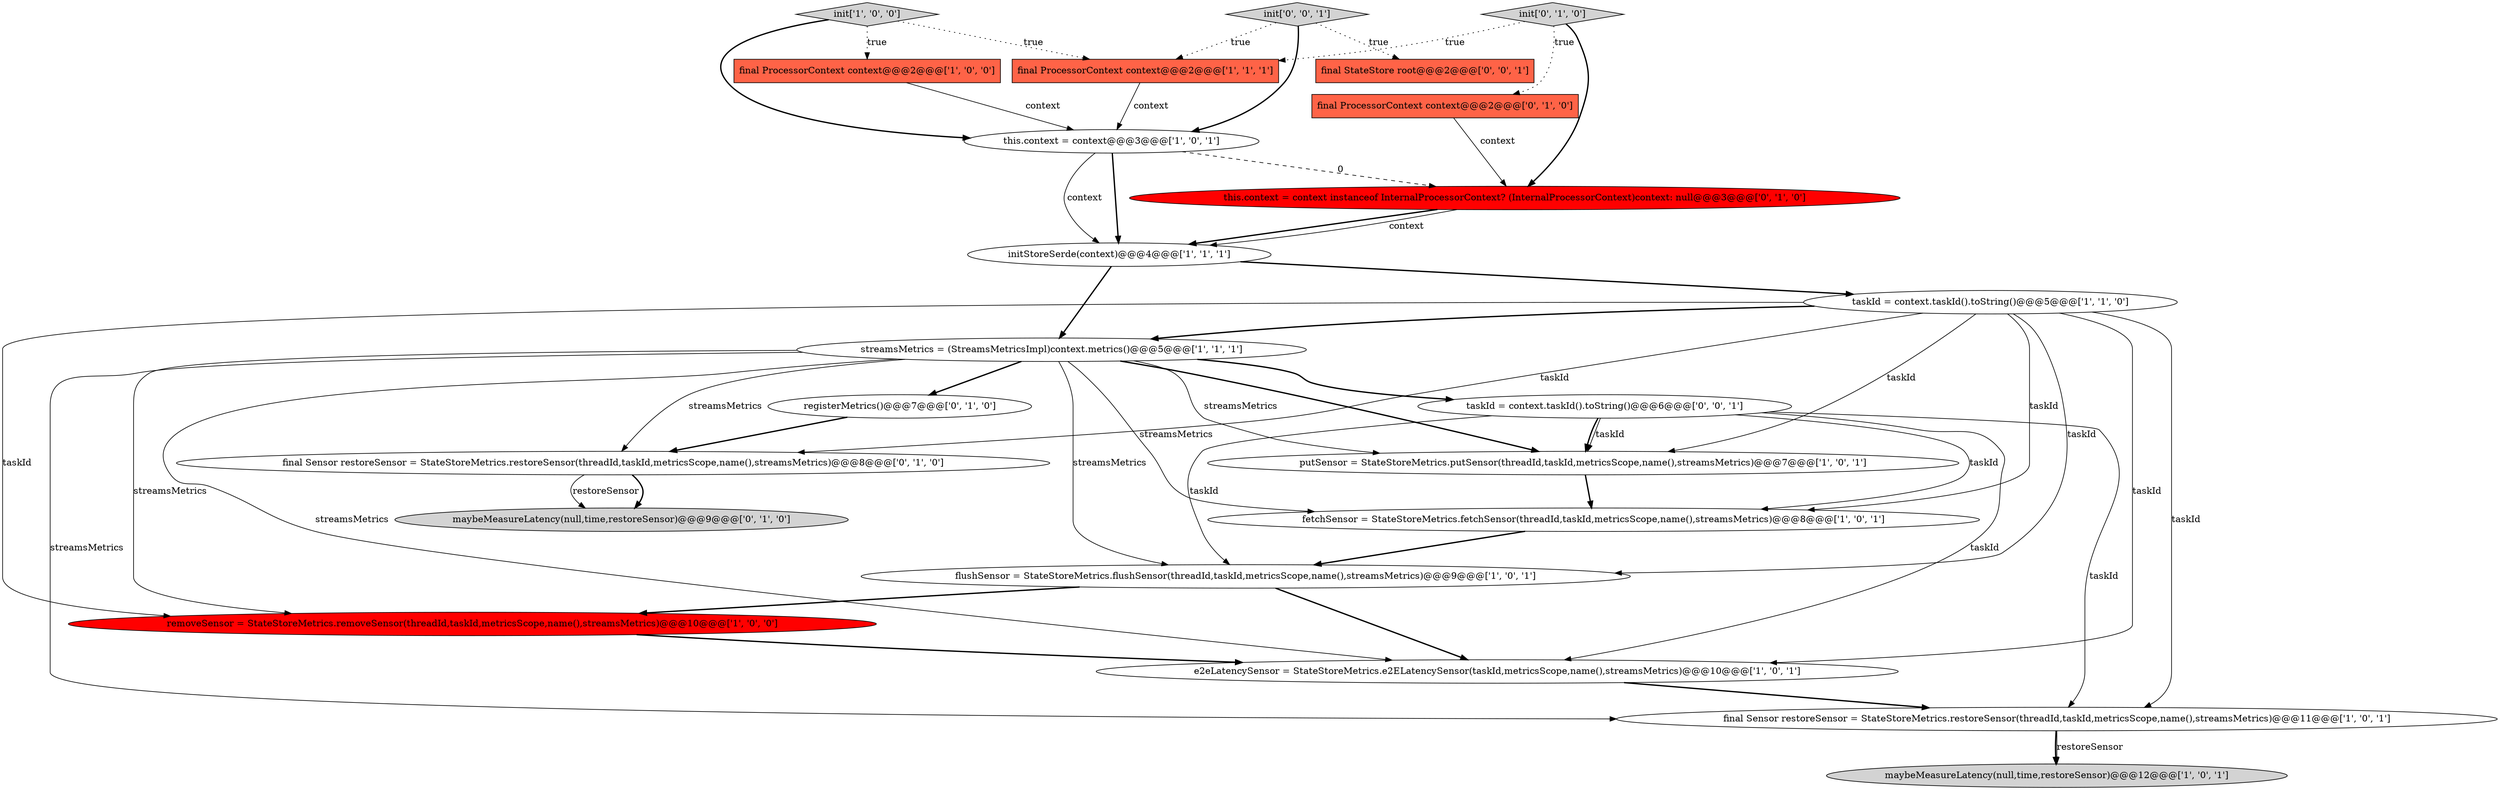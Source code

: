 digraph {
4 [style = filled, label = "putSensor = StateStoreMetrics.putSensor(threadId,taskId,metricsScope,name(),streamsMetrics)@@@7@@@['1', '0', '1']", fillcolor = white, shape = ellipse image = "AAA0AAABBB1BBB"];
16 [style = filled, label = "this.context = context instanceof InternalProcessorContext? (InternalProcessorContext)context: null@@@3@@@['0', '1', '0']", fillcolor = red, shape = ellipse image = "AAA1AAABBB2BBB"];
0 [style = filled, label = "final ProcessorContext context@@@2@@@['1', '0', '0']", fillcolor = tomato, shape = box image = "AAA0AAABBB1BBB"];
6 [style = filled, label = "flushSensor = StateStoreMetrics.flushSensor(threadId,taskId,metricsScope,name(),streamsMetrics)@@@9@@@['1', '0', '1']", fillcolor = white, shape = ellipse image = "AAA0AAABBB1BBB"];
21 [style = filled, label = "final StateStore root@@@2@@@['0', '0', '1']", fillcolor = tomato, shape = box image = "AAA0AAABBB3BBB"];
7 [style = filled, label = "init['1', '0', '0']", fillcolor = lightgray, shape = diamond image = "AAA0AAABBB1BBB"];
3 [style = filled, label = "streamsMetrics = (StreamsMetricsImpl)context.metrics()@@@5@@@['1', '1', '1']", fillcolor = white, shape = ellipse image = "AAA0AAABBB1BBB"];
10 [style = filled, label = "e2eLatencySensor = StateStoreMetrics.e2ELatencySensor(taskId,metricsScope,name(),streamsMetrics)@@@10@@@['1', '0', '1']", fillcolor = white, shape = ellipse image = "AAA0AAABBB1BBB"];
2 [style = filled, label = "fetchSensor = StateStoreMetrics.fetchSensor(threadId,taskId,metricsScope,name(),streamsMetrics)@@@8@@@['1', '0', '1']", fillcolor = white, shape = ellipse image = "AAA0AAABBB1BBB"];
13 [style = filled, label = "removeSensor = StateStoreMetrics.removeSensor(threadId,taskId,metricsScope,name(),streamsMetrics)@@@10@@@['1', '0', '0']", fillcolor = red, shape = ellipse image = "AAA1AAABBB1BBB"];
5 [style = filled, label = "this.context = context@@@3@@@['1', '0', '1']", fillcolor = white, shape = ellipse image = "AAA0AAABBB1BBB"];
19 [style = filled, label = "final Sensor restoreSensor = StateStoreMetrics.restoreSensor(threadId,taskId,metricsScope,name(),streamsMetrics)@@@8@@@['0', '1', '0']", fillcolor = white, shape = ellipse image = "AAA0AAABBB2BBB"];
15 [style = filled, label = "init['0', '1', '0']", fillcolor = lightgray, shape = diamond image = "AAA0AAABBB2BBB"];
14 [style = filled, label = "final ProcessorContext context@@@2@@@['0', '1', '0']", fillcolor = tomato, shape = box image = "AAA0AAABBB2BBB"];
12 [style = filled, label = "taskId = context.taskId().toString()@@@5@@@['1', '1', '0']", fillcolor = white, shape = ellipse image = "AAA0AAABBB1BBB"];
20 [style = filled, label = "init['0', '0', '1']", fillcolor = lightgray, shape = diamond image = "AAA0AAABBB3BBB"];
8 [style = filled, label = "maybeMeasureLatency(null,time,restoreSensor)@@@12@@@['1', '0', '1']", fillcolor = lightgray, shape = ellipse image = "AAA0AAABBB1BBB"];
1 [style = filled, label = "final Sensor restoreSensor = StateStoreMetrics.restoreSensor(threadId,taskId,metricsScope,name(),streamsMetrics)@@@11@@@['1', '0', '1']", fillcolor = white, shape = ellipse image = "AAA0AAABBB1BBB"];
18 [style = filled, label = "maybeMeasureLatency(null,time,restoreSensor)@@@9@@@['0', '1', '0']", fillcolor = lightgray, shape = ellipse image = "AAA0AAABBB2BBB"];
22 [style = filled, label = "taskId = context.taskId().toString()@@@6@@@['0', '0', '1']", fillcolor = white, shape = ellipse image = "AAA0AAABBB3BBB"];
17 [style = filled, label = "registerMetrics()@@@7@@@['0', '1', '0']", fillcolor = white, shape = ellipse image = "AAA0AAABBB2BBB"];
11 [style = filled, label = "final ProcessorContext context@@@2@@@['1', '1', '1']", fillcolor = tomato, shape = box image = "AAA0AAABBB1BBB"];
9 [style = filled, label = "initStoreSerde(context)@@@4@@@['1', '1', '1']", fillcolor = white, shape = ellipse image = "AAA0AAABBB1BBB"];
3->4 [style = solid, label="streamsMetrics"];
12->19 [style = solid, label="taskId"];
3->19 [style = solid, label="streamsMetrics"];
13->10 [style = bold, label=""];
16->9 [style = bold, label=""];
19->18 [style = bold, label=""];
5->9 [style = solid, label="context"];
1->8 [style = bold, label=""];
0->5 [style = solid, label="context"];
5->9 [style = bold, label=""];
20->11 [style = dotted, label="true"];
2->6 [style = bold, label=""];
3->6 [style = solid, label="streamsMetrics"];
3->10 [style = solid, label="streamsMetrics"];
22->2 [style = solid, label="taskId"];
4->2 [style = bold, label=""];
22->1 [style = solid, label="taskId"];
20->21 [style = dotted, label="true"];
12->4 [style = solid, label="taskId"];
7->0 [style = dotted, label="true"];
15->16 [style = bold, label=""];
3->22 [style = bold, label=""];
1->8 [style = solid, label="restoreSensor"];
14->16 [style = solid, label="context"];
3->4 [style = bold, label=""];
17->19 [style = bold, label=""];
15->14 [style = dotted, label="true"];
3->2 [style = solid, label="streamsMetrics"];
22->4 [style = bold, label=""];
20->5 [style = bold, label=""];
5->16 [style = dashed, label="0"];
19->18 [style = solid, label="restoreSensor"];
3->1 [style = solid, label="streamsMetrics"];
7->5 [style = bold, label=""];
7->11 [style = dotted, label="true"];
22->6 [style = solid, label="taskId"];
12->6 [style = solid, label="taskId"];
6->13 [style = bold, label=""];
6->10 [style = bold, label=""];
15->11 [style = dotted, label="true"];
12->2 [style = solid, label="taskId"];
12->13 [style = solid, label="taskId"];
9->3 [style = bold, label=""];
3->17 [style = bold, label=""];
22->10 [style = solid, label="taskId"];
12->3 [style = bold, label=""];
9->12 [style = bold, label=""];
11->5 [style = solid, label="context"];
10->1 [style = bold, label=""];
3->13 [style = solid, label="streamsMetrics"];
16->9 [style = solid, label="context"];
12->10 [style = solid, label="taskId"];
22->4 [style = solid, label="taskId"];
12->1 [style = solid, label="taskId"];
}
